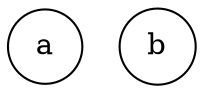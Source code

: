  graph graphname {
     a[shape = circle,pos = "10,20",width = 0.01];
     b[shape = circle,pos = "40,10",width = 0.01];
 }


